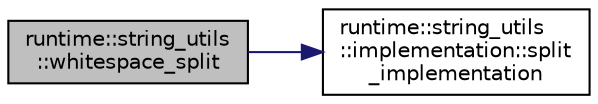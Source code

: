 digraph "runtime::string_utils::whitespace_split"
{
 // LATEX_PDF_SIZE
  edge [fontname="Helvetica",fontsize="10",labelfontname="Helvetica",labelfontsize="10"];
  node [fontname="Helvetica",fontsize="10",shape=record];
  rankdir="LR";
  Node1 [label="runtime::string_utils\l::whitespace_split",height=0.2,width=0.4,color="black", fillcolor="grey75", style="filled", fontcolor="black",tooltip=" "];
  Node1 -> Node2 [color="midnightblue",fontsize="10",style="solid",fontname="Helvetica"];
  Node2 [label="runtime::string_utils\l::implementation::split\l_implementation",height=0.2,width=0.4,color="black", fillcolor="white", style="filled",URL="$namespaceruntime_1_1string__utils_1_1implementation.html#ad5e96e521e080a721ad489936c429684",tooltip=" "];
}
